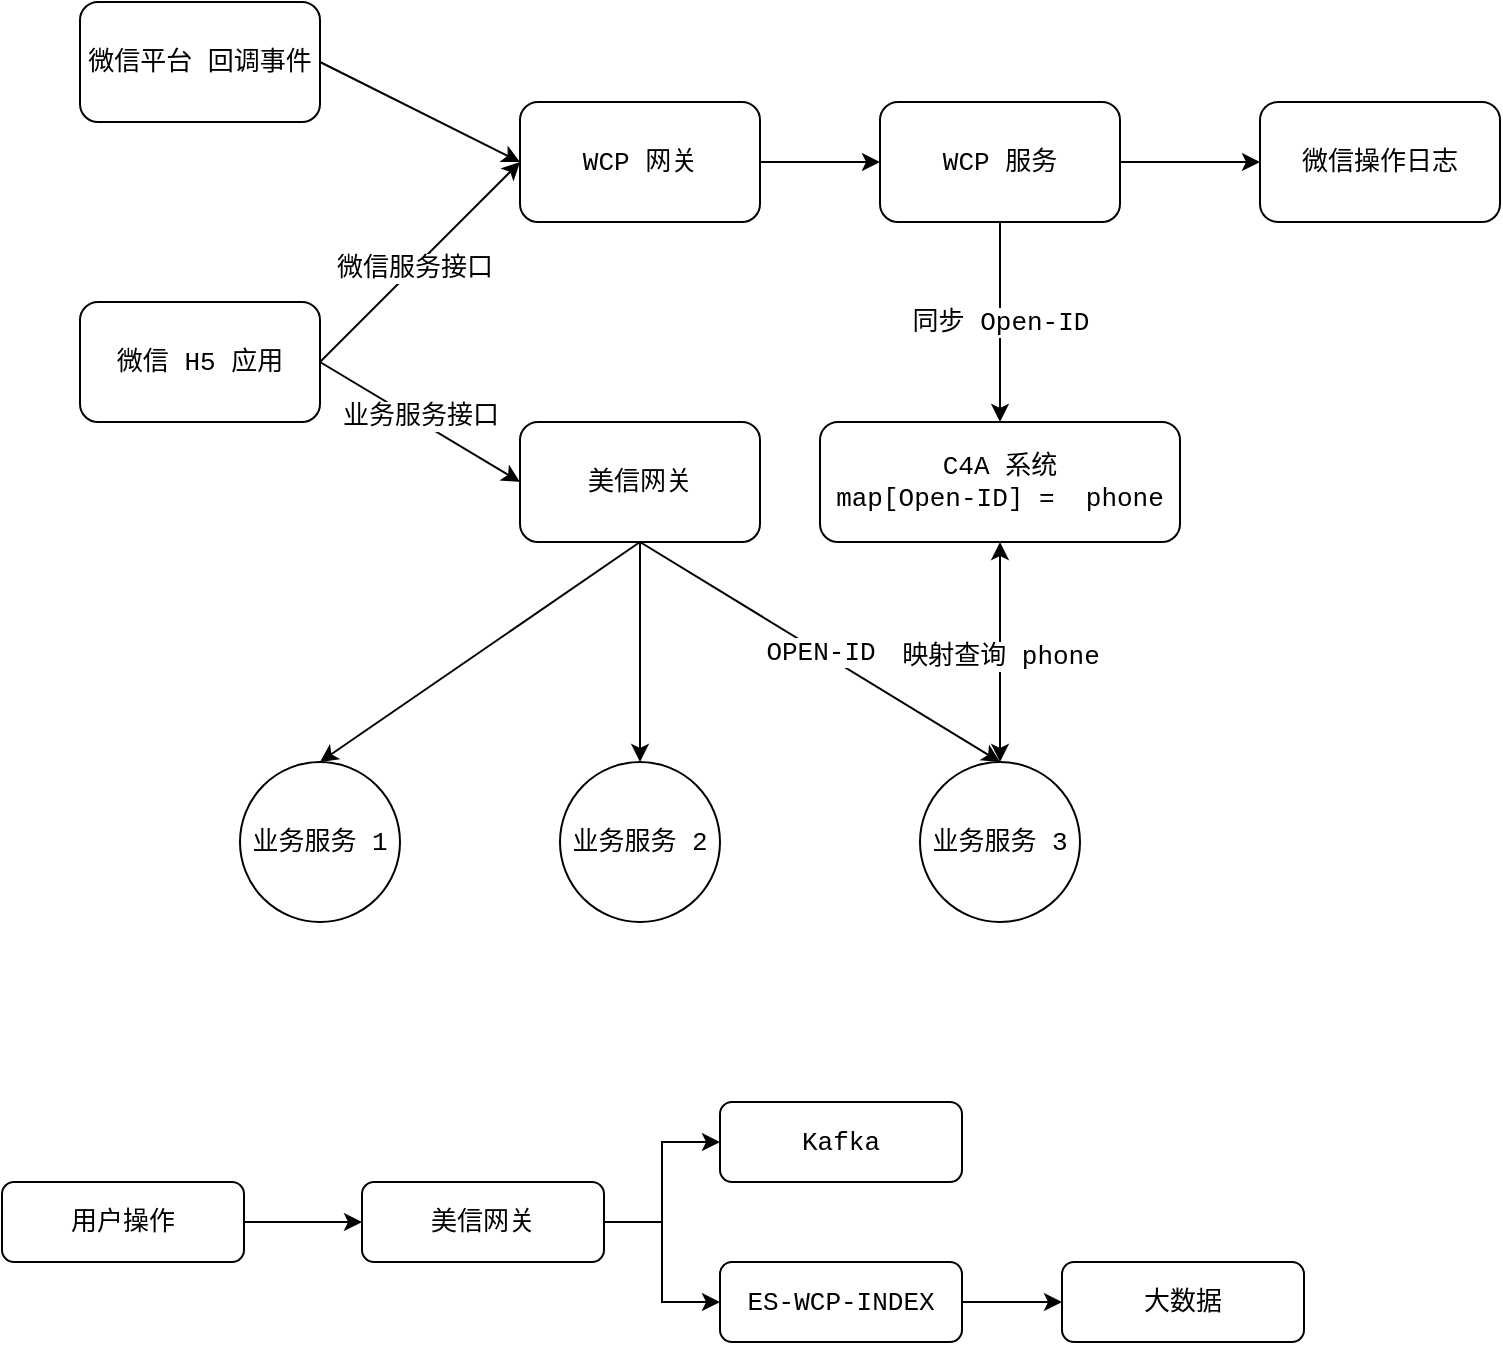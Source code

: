 <mxfile version="16.1.2" type="github">
  <diagram id="RHrAsNl2eKFM6IywQGtZ" name="Page-1">
    <mxGraphModel dx="1426" dy="506" grid="1" gridSize="10" guides="1" tooltips="1" connect="1" arrows="1" fold="1" page="1" pageScale="1" pageWidth="827" pageHeight="1169" math="0" shadow="0">
      <root>
        <mxCell id="0" />
        <mxCell id="1" parent="0" />
        <mxCell id="leEyr6K9Stxe16bYouUU-14" value="微信平台 回调事件" style="rounded=1;whiteSpace=wrap;html=1;fontFamily=Courier New;fontSize=13;" vertex="1" parent="1">
          <mxGeometry x="59" y="50" width="120" height="60" as="geometry" />
        </mxCell>
        <mxCell id="leEyr6K9Stxe16bYouUU-15" value="WCP 服务" style="rounded=1;whiteSpace=wrap;html=1;fontFamily=Courier New;fontSize=13;" vertex="1" parent="1">
          <mxGeometry x="459" y="100" width="120" height="60" as="geometry" />
        </mxCell>
        <mxCell id="leEyr6K9Stxe16bYouUU-18" style="edgeStyle=orthogonalEdgeStyle;rounded=0;orthogonalLoop=1;jettySize=auto;html=1;exitX=1;exitY=0.5;exitDx=0;exitDy=0;entryX=0;entryY=0.5;entryDx=0;entryDy=0;fontFamily=Courier New;fontSize=13;" edge="1" parent="1" source="leEyr6K9Stxe16bYouUU-16" target="leEyr6K9Stxe16bYouUU-15">
          <mxGeometry relative="1" as="geometry" />
        </mxCell>
        <mxCell id="leEyr6K9Stxe16bYouUU-16" value="WCP 网关" style="rounded=1;whiteSpace=wrap;html=1;fontFamily=Courier New;fontSize=13;" vertex="1" parent="1">
          <mxGeometry x="279" y="100" width="120" height="60" as="geometry" />
        </mxCell>
        <mxCell id="leEyr6K9Stxe16bYouUU-19" value="美信网关" style="rounded=1;whiteSpace=wrap;html=1;fontFamily=Courier New;fontSize=13;" vertex="1" parent="1">
          <mxGeometry x="279" y="260" width="120" height="60" as="geometry" />
        </mxCell>
        <mxCell id="leEyr6K9Stxe16bYouUU-21" value="业务服务 1" style="ellipse;whiteSpace=wrap;html=1;aspect=fixed;fontFamily=Courier New;fontSize=13;" vertex="1" parent="1">
          <mxGeometry x="139" y="430" width="80" height="80" as="geometry" />
        </mxCell>
        <mxCell id="leEyr6K9Stxe16bYouUU-22" value="业务服务 2" style="ellipse;whiteSpace=wrap;html=1;aspect=fixed;fontFamily=Courier New;fontSize=13;" vertex="1" parent="1">
          <mxGeometry x="299" y="430" width="80" height="80" as="geometry" />
        </mxCell>
        <mxCell id="leEyr6K9Stxe16bYouUU-24" value="" style="endArrow=classic;html=1;rounded=0;fontFamily=Courier New;entryX=0.5;entryY=0;entryDx=0;entryDy=0;fontSize=13;exitX=0.5;exitY=1;exitDx=0;exitDy=0;" edge="1" parent="1" source="leEyr6K9Stxe16bYouUU-19" target="leEyr6K9Stxe16bYouUU-21">
          <mxGeometry width="50" height="50" relative="1" as="geometry">
            <mxPoint x="389" y="410" as="sourcePoint" />
            <mxPoint x="199" y="380" as="targetPoint" />
          </mxGeometry>
        </mxCell>
        <mxCell id="leEyr6K9Stxe16bYouUU-25" value="" style="endArrow=classic;html=1;rounded=0;fontFamily=Courier New;entryX=0.5;entryY=0;entryDx=0;entryDy=0;fontSize=13;" edge="1" parent="1" target="leEyr6K9Stxe16bYouUU-22">
          <mxGeometry width="50" height="50" relative="1" as="geometry">
            <mxPoint x="339" y="320" as="sourcePoint" />
            <mxPoint x="209" y="360" as="targetPoint" />
          </mxGeometry>
        </mxCell>
        <mxCell id="leEyr6K9Stxe16bYouUU-27" value="微信 H5 应用" style="rounded=1;whiteSpace=wrap;html=1;fontFamily=Courier New;fontSize=13;" vertex="1" parent="1">
          <mxGeometry x="59" y="200" width="120" height="60" as="geometry" />
        </mxCell>
        <mxCell id="leEyr6K9Stxe16bYouUU-28" value="" style="endArrow=classic;html=1;rounded=0;fontFamily=Courier New;exitX=1;exitY=0.5;exitDx=0;exitDy=0;entryX=0;entryY=0.5;entryDx=0;entryDy=0;fontSize=13;" edge="1" parent="1" source="leEyr6K9Stxe16bYouUU-27" target="leEyr6K9Stxe16bYouUU-16">
          <mxGeometry width="50" height="50" relative="1" as="geometry">
            <mxPoint x="299" y="290" as="sourcePoint" />
            <mxPoint x="259" y="160" as="targetPoint" />
          </mxGeometry>
        </mxCell>
        <mxCell id="leEyr6K9Stxe16bYouUU-31" value="微信服务接口" style="edgeLabel;html=1;align=center;verticalAlign=middle;resizable=0;points=[];fontFamily=Courier New;fontSize=13;" vertex="1" connectable="0" parent="leEyr6K9Stxe16bYouUU-28">
          <mxGeometry x="-0.059" relative="1" as="geometry">
            <mxPoint as="offset" />
          </mxGeometry>
        </mxCell>
        <mxCell id="leEyr6K9Stxe16bYouUU-29" value="" style="endArrow=classic;html=1;rounded=0;fontFamily=Courier New;exitX=1;exitY=0.5;exitDx=0;exitDy=0;fontSize=13;" edge="1" parent="1" source="leEyr6K9Stxe16bYouUU-14">
          <mxGeometry width="50" height="50" relative="1" as="geometry">
            <mxPoint x="199" y="150" as="sourcePoint" />
            <mxPoint x="279" y="130" as="targetPoint" />
          </mxGeometry>
        </mxCell>
        <mxCell id="leEyr6K9Stxe16bYouUU-30" value="" style="endArrow=classic;html=1;rounded=0;fontFamily=Courier New;exitX=1;exitY=0.5;exitDx=0;exitDy=0;entryX=0;entryY=0.5;entryDx=0;entryDy=0;fontSize=13;" edge="1" parent="1" source="leEyr6K9Stxe16bYouUU-27" target="leEyr6K9Stxe16bYouUU-19">
          <mxGeometry width="50" height="50" relative="1" as="geometry">
            <mxPoint x="289" y="310" as="sourcePoint" />
            <mxPoint x="339" y="260" as="targetPoint" />
          </mxGeometry>
        </mxCell>
        <mxCell id="leEyr6K9Stxe16bYouUU-32" value="业务服务接口" style="edgeLabel;html=1;align=center;verticalAlign=middle;resizable=0;points=[];fontFamily=Courier New;fontSize=13;" vertex="1" connectable="0" parent="leEyr6K9Stxe16bYouUU-30">
          <mxGeometry x="-0.237" y="-5" relative="1" as="geometry">
            <mxPoint x="14" as="offset" />
          </mxGeometry>
        </mxCell>
        <mxCell id="leEyr6K9Stxe16bYouUU-33" value="微信操作日志" style="rounded=1;whiteSpace=wrap;html=1;fontFamily=Courier New;fontSize=13;" vertex="1" parent="1">
          <mxGeometry x="649" y="100" width="120" height="60" as="geometry" />
        </mxCell>
        <mxCell id="leEyr6K9Stxe16bYouUU-34" value="" style="endArrow=classic;html=1;rounded=0;fontFamily=Courier New;fontSize=13;exitX=1;exitY=0.5;exitDx=0;exitDy=0;entryX=0;entryY=0.5;entryDx=0;entryDy=0;" edge="1" parent="1" source="leEyr6K9Stxe16bYouUU-15" target="leEyr6K9Stxe16bYouUU-33">
          <mxGeometry width="50" height="50" relative="1" as="geometry">
            <mxPoint x="709" y="290" as="sourcePoint" />
            <mxPoint x="759" y="240" as="targetPoint" />
          </mxGeometry>
        </mxCell>
        <mxCell id="leEyr6K9Stxe16bYouUU-35" value="&lt;div&gt;C4A 系统&lt;/div&gt;&lt;div&gt;map[Open-ID] =&amp;nbsp; phone&lt;/div&gt;" style="rounded=1;whiteSpace=wrap;html=1;fontFamily=Courier New;fontSize=13;" vertex="1" parent="1">
          <mxGeometry x="429" y="260" width="180" height="60" as="geometry" />
        </mxCell>
        <mxCell id="leEyr6K9Stxe16bYouUU-36" value="同步 Open-ID" style="endArrow=classic;html=1;rounded=0;fontFamily=Courier New;fontSize=13;entryX=0.5;entryY=0;entryDx=0;entryDy=0;exitX=0.5;exitY=1;exitDx=0;exitDy=0;" edge="1" parent="1" source="leEyr6K9Stxe16bYouUU-15" target="leEyr6K9Stxe16bYouUU-35">
          <mxGeometry width="50" height="50" relative="1" as="geometry">
            <mxPoint x="509" y="160" as="sourcePoint" />
            <mxPoint x="509" y="60" as="targetPoint" />
          </mxGeometry>
        </mxCell>
        <mxCell id="leEyr6K9Stxe16bYouUU-38" value="业务服务 3" style="ellipse;whiteSpace=wrap;html=1;aspect=fixed;fontFamily=Courier New;fontSize=13;" vertex="1" parent="1">
          <mxGeometry x="479" y="430" width="80" height="80" as="geometry" />
        </mxCell>
        <mxCell id="leEyr6K9Stxe16bYouUU-43" value="OPEN-ID" style="endArrow=classic;html=1;rounded=0;fontFamily=Courier New;fontSize=13;exitX=0.5;exitY=1;exitDx=0;exitDy=0;entryX=0.5;entryY=0;entryDx=0;entryDy=0;" edge="1" parent="1" source="leEyr6K9Stxe16bYouUU-19" target="leEyr6K9Stxe16bYouUU-38">
          <mxGeometry width="50" height="50" relative="1" as="geometry">
            <mxPoint x="389" y="410" as="sourcePoint" />
            <mxPoint x="689" y="470" as="targetPoint" />
          </mxGeometry>
        </mxCell>
        <mxCell id="leEyr6K9Stxe16bYouUU-46" value="" style="endArrow=classic;startArrow=classic;html=1;rounded=0;fontFamily=Courier New;fontSize=13;entryX=0.5;entryY=1;entryDx=0;entryDy=0;exitX=0.5;exitY=0;exitDx=0;exitDy=0;" edge="1" parent="1" source="leEyr6K9Stxe16bYouUU-38" target="leEyr6K9Stxe16bYouUU-35">
          <mxGeometry width="50" height="50" relative="1" as="geometry">
            <mxPoint x="479" y="410" as="sourcePoint" />
            <mxPoint x="529" y="360" as="targetPoint" />
          </mxGeometry>
        </mxCell>
        <mxCell id="leEyr6K9Stxe16bYouUU-47" value="映射查询 phone" style="edgeLabel;html=1;align=center;verticalAlign=middle;resizable=0;points=[];fontSize=13;fontFamily=Courier New;" vertex="1" connectable="0" parent="leEyr6K9Stxe16bYouUU-46">
          <mxGeometry x="-0.033" relative="1" as="geometry">
            <mxPoint as="offset" />
          </mxGeometry>
        </mxCell>
        <mxCell id="leEyr6K9Stxe16bYouUU-55" style="edgeStyle=orthogonalEdgeStyle;rounded=0;orthogonalLoop=1;jettySize=auto;html=1;exitX=1;exitY=0.5;exitDx=0;exitDy=0;entryX=0;entryY=0.5;entryDx=0;entryDy=0;fontFamily=Courier New;fontSize=13;" edge="1" parent="1" source="leEyr6K9Stxe16bYouUU-49" target="leEyr6K9Stxe16bYouUU-53">
          <mxGeometry relative="1" as="geometry" />
        </mxCell>
        <mxCell id="leEyr6K9Stxe16bYouUU-56" style="edgeStyle=orthogonalEdgeStyle;rounded=0;orthogonalLoop=1;jettySize=auto;html=1;exitX=1;exitY=0.5;exitDx=0;exitDy=0;entryX=0;entryY=0.5;entryDx=0;entryDy=0;fontFamily=Courier New;fontSize=13;" edge="1" parent="1" source="leEyr6K9Stxe16bYouUU-49" target="leEyr6K9Stxe16bYouUU-54">
          <mxGeometry relative="1" as="geometry" />
        </mxCell>
        <mxCell id="leEyr6K9Stxe16bYouUU-49" value="美信网关" style="rounded=1;whiteSpace=wrap;html=1;fontFamily=Courier New;fontSize=13;" vertex="1" parent="1">
          <mxGeometry x="200" y="640" width="121" height="40" as="geometry" />
        </mxCell>
        <mxCell id="leEyr6K9Stxe16bYouUU-51" value="用户操作" style="rounded=1;whiteSpace=wrap;html=1;fontFamily=Courier New;fontSize=13;" vertex="1" parent="1">
          <mxGeometry x="20" y="640" width="121" height="40" as="geometry" />
        </mxCell>
        <mxCell id="leEyr6K9Stxe16bYouUU-52" value="" style="endArrow=classic;html=1;rounded=0;fontFamily=Courier New;fontSize=13;exitX=1;exitY=0.5;exitDx=0;exitDy=0;entryX=0;entryY=0.5;entryDx=0;entryDy=0;" edge="1" parent="1" source="leEyr6K9Stxe16bYouUU-51" target="leEyr6K9Stxe16bYouUU-49">
          <mxGeometry width="50" height="50" relative="1" as="geometry">
            <mxPoint x="130" y="600" as="sourcePoint" />
            <mxPoint x="180" y="550" as="targetPoint" />
          </mxGeometry>
        </mxCell>
        <mxCell id="leEyr6K9Stxe16bYouUU-53" value="Kafka" style="rounded=1;whiteSpace=wrap;html=1;fontFamily=Courier New;fontSize=13;" vertex="1" parent="1">
          <mxGeometry x="379" y="600" width="121" height="40" as="geometry" />
        </mxCell>
        <mxCell id="leEyr6K9Stxe16bYouUU-58" style="edgeStyle=orthogonalEdgeStyle;rounded=0;orthogonalLoop=1;jettySize=auto;html=1;exitX=1;exitY=0.5;exitDx=0;exitDy=0;fontFamily=Courier New;fontSize=13;" edge="1" parent="1" source="leEyr6K9Stxe16bYouUU-54" target="leEyr6K9Stxe16bYouUU-57">
          <mxGeometry relative="1" as="geometry" />
        </mxCell>
        <mxCell id="leEyr6K9Stxe16bYouUU-54" value="ES-WCP-INDEX" style="rounded=1;whiteSpace=wrap;html=1;fontFamily=Courier New;fontSize=13;" vertex="1" parent="1">
          <mxGeometry x="379" y="680" width="121" height="40" as="geometry" />
        </mxCell>
        <mxCell id="leEyr6K9Stxe16bYouUU-57" value="大数据" style="rounded=1;whiteSpace=wrap;html=1;fontFamily=Courier New;fontSize=13;" vertex="1" parent="1">
          <mxGeometry x="550" y="680" width="121" height="40" as="geometry" />
        </mxCell>
      </root>
    </mxGraphModel>
  </diagram>
</mxfile>
